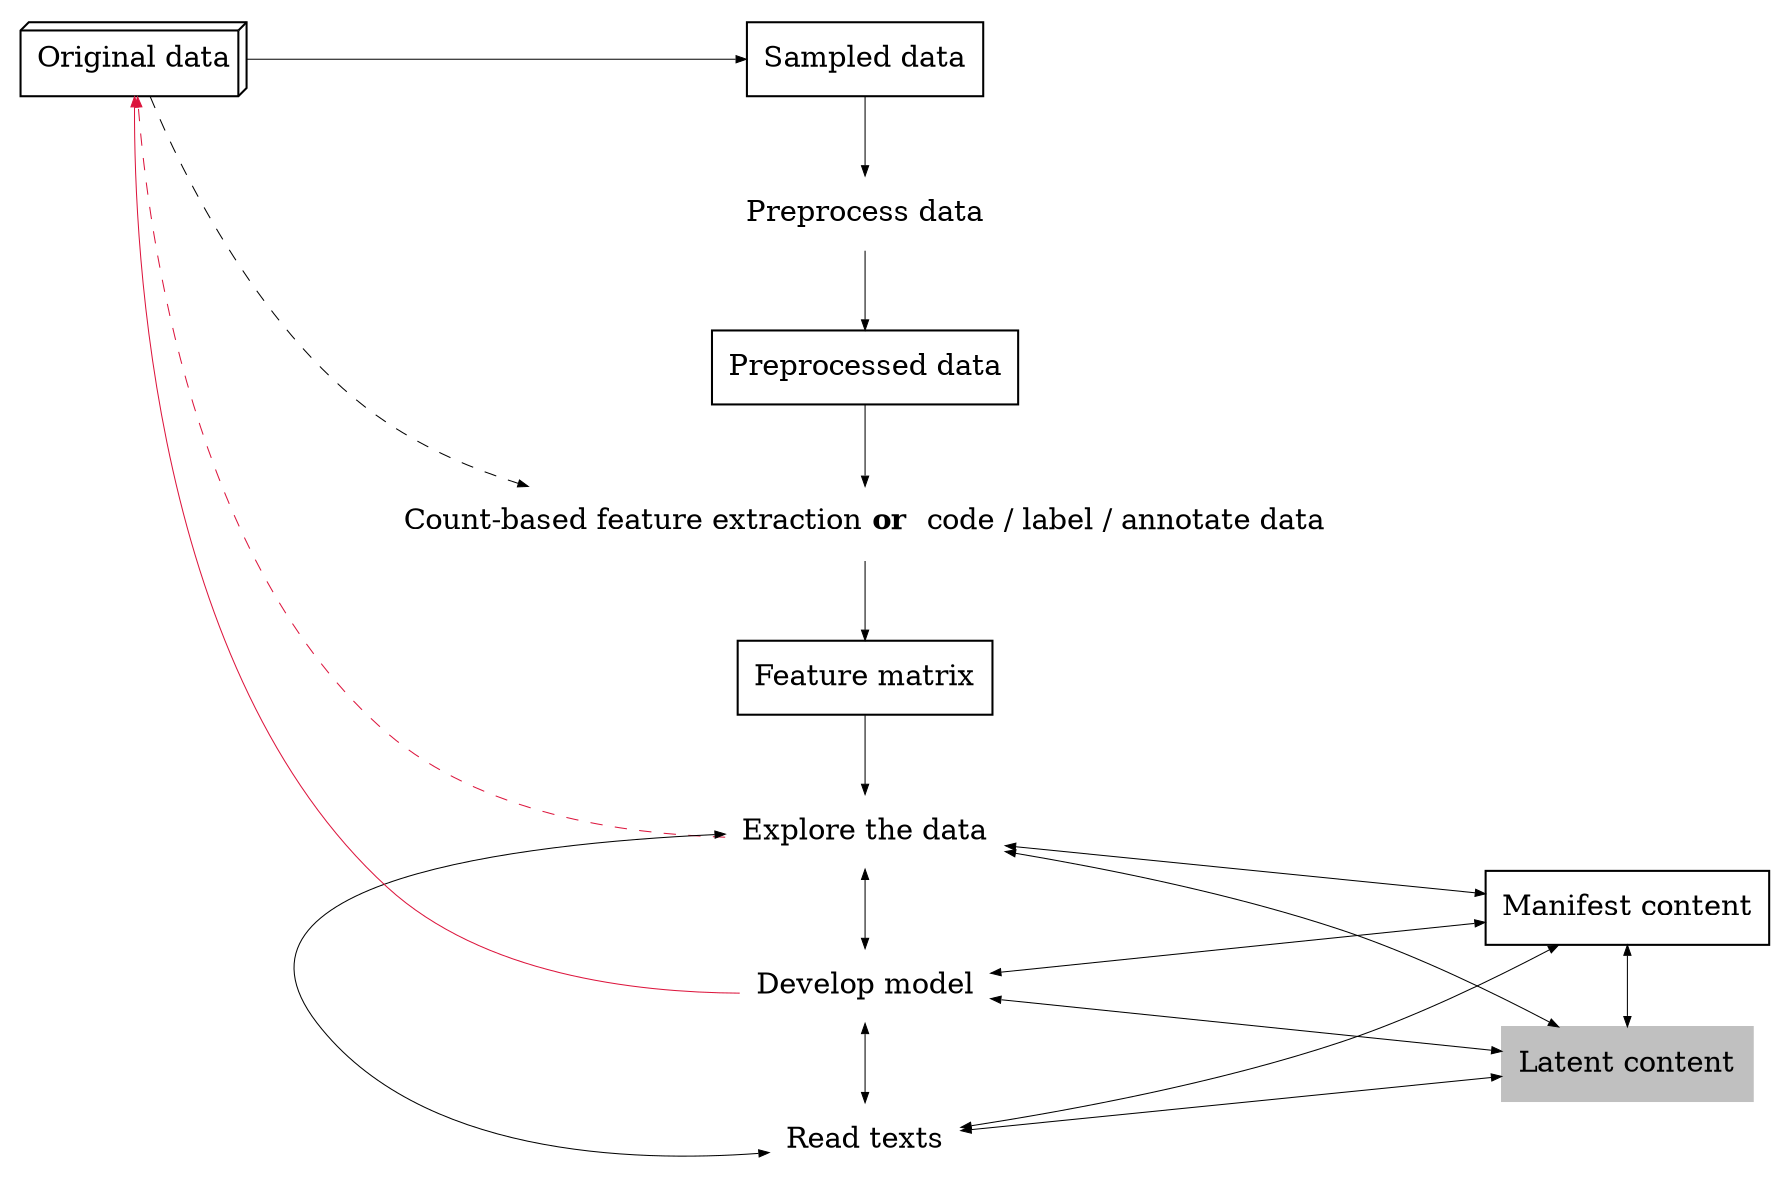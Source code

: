 digraph teda {
    rankdir = LR;
    ratio="fill";
    size="12,8!"

    // NODES
    {
        O [label="Original data" shape=box3d]
    }
    {
        rank=same
        A [label="Sampled data" shape=rectangle]
        B [label="Preprocess data" shape=plaintext]
        C [label="Preprocessed data" shape=rectangle]
        D [label=<Count-based feature extraction <B>or </B> code / label / annotate data>, shape=plaintext]
        E [label="Feature matrix" shape=rectangle]
        F [label="Explore the data" shape=plaintext constraint=false]
    }
    {
        rank=same
        G [label="Develop model" shape=plaintext]
        H [label="Read texts" shape=plaintext]
    }
    {
        rank=same
        I [label="Manifest content" shape=rectangle]
        J [label="Latent content" shape=rectangle style=filled fillcolor=gray color=gray]
    }

    // EDGES
    {
        rank=same
        F -> G [dir="both" arrowsize=.5, penwidth=.5]
        F -> H [dir="both" arrowsize=.5, penwidth=.5]
        G -> H [dir="both" arrowsize=.5, penwidth=.5]
    }
    {
        G -> I [dir="both" arrowsize=.5, penwidth=.5]
        G -> J [dir="both" arrowsize=.5, penwidth=.5]
        H -> I [dir="both" arrowsize=.5, penwidth=.5]
        H -> J [dir="both" arrowsize=.5, penwidth=.5]
    }
    {
        rank=same
        A -> B [arrowsize=.5, penwidth=.5]
        B -> C [arrowsize=.5, penwidth=.5]
        C -> D [arrowsize=.5, penwidth=.5]
        D -> E [arrowsize=.5, penwidth=.5]
        E -> F [arrowsize=.5, penwidth=.5]
    }
    {
        O -> A [arrowsize=.5, penwidth=.5]
        O -> D [style=dashed constraint=false arrowsize=.5, penwidth=.5]
        G -> O [constraint=false color=crimson arrowsize=.5, penwidth=.5]
        F -> O [constraint=false color=crimson arrowsize=.5, penwidth=.5 style=dashed]
    }
    {
        // rank=same
        F -> I [dir="both" arrowsize=.5, penwidth=.5]
        F -> J [dir="both" arrowsize=.5, penwidth=.5]
        I -> J [dir="both" arrowsize=.5, penwidth=.5]
    }
}
